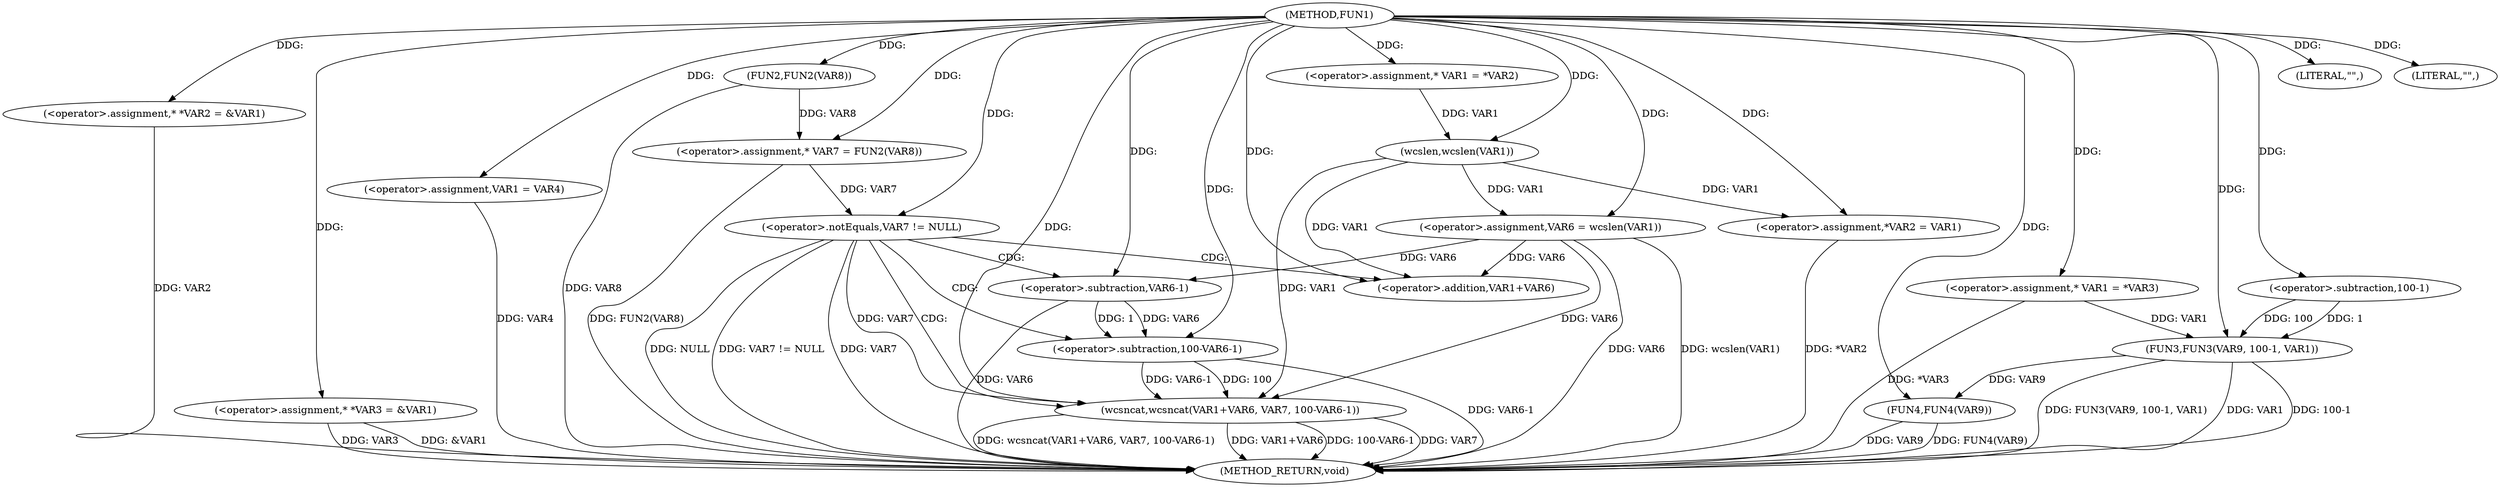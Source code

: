 digraph FUN1 {  
"1000100" [label = "(METHOD,FUN1)" ]
"1000169" [label = "(METHOD_RETURN,void)" ]
"1000104" [label = "(<operator>.assignment,* *VAR2 = &VAR1)" ]
"1000109" [label = "(<operator>.assignment,* *VAR3 = &VAR1)" ]
"1000113" [label = "(LITERAL,\"\",)" ]
"1000114" [label = "(<operator>.assignment,VAR1 = VAR4)" ]
"1000119" [label = "(<operator>.assignment,* VAR1 = *VAR2)" ]
"1000125" [label = "(<operator>.assignment,VAR6 = wcslen(VAR1))" ]
"1000127" [label = "(wcslen,wcslen(VAR1))" ]
"1000130" [label = "(<operator>.assignment,* VAR7 = FUN2(VAR8))" ]
"1000132" [label = "(FUN2,FUN2(VAR8))" ]
"1000135" [label = "(<operator>.notEquals,VAR7 != NULL)" ]
"1000139" [label = "(wcsncat,wcsncat(VAR1+VAR6, VAR7, 100-VAR6-1))" ]
"1000140" [label = "(<operator>.addition,VAR1+VAR6)" ]
"1000144" [label = "(<operator>.subtraction,100-VAR6-1)" ]
"1000146" [label = "(<operator>.subtraction,VAR6-1)" ]
"1000149" [label = "(<operator>.assignment,*VAR2 = VAR1)" ]
"1000155" [label = "(<operator>.assignment,* VAR1 = *VAR3)" ]
"1000160" [label = "(LITERAL,\"\",)" ]
"1000161" [label = "(FUN3,FUN3(VAR9, 100-1, VAR1))" ]
"1000163" [label = "(<operator>.subtraction,100-1)" ]
"1000167" [label = "(FUN4,FUN4(VAR9))" ]
  "1000155" -> "1000169"  [ label = "DDG: *VAR3"] 
  "1000104" -> "1000169"  [ label = "DDG: VAR2"] 
  "1000125" -> "1000169"  [ label = "DDG: wcslen(VAR1)"] 
  "1000132" -> "1000169"  [ label = "DDG: VAR8"] 
  "1000149" -> "1000169"  [ label = "DDG: *VAR2"] 
  "1000167" -> "1000169"  [ label = "DDG: VAR9"] 
  "1000125" -> "1000169"  [ label = "DDG: VAR6"] 
  "1000130" -> "1000169"  [ label = "DDG: FUN2(VAR8)"] 
  "1000139" -> "1000169"  [ label = "DDG: wcsncat(VAR1+VAR6, VAR7, 100-VAR6-1)"] 
  "1000161" -> "1000169"  [ label = "DDG: VAR1"] 
  "1000139" -> "1000169"  [ label = "DDG: VAR1+VAR6"] 
  "1000139" -> "1000169"  [ label = "DDG: 100-VAR6-1"] 
  "1000167" -> "1000169"  [ label = "DDG: FUN4(VAR9)"] 
  "1000135" -> "1000169"  [ label = "DDG: VAR7 != NULL"] 
  "1000109" -> "1000169"  [ label = "DDG: VAR3"] 
  "1000139" -> "1000169"  [ label = "DDG: VAR7"] 
  "1000135" -> "1000169"  [ label = "DDG: VAR7"] 
  "1000161" -> "1000169"  [ label = "DDG: 100-1"] 
  "1000144" -> "1000169"  [ label = "DDG: VAR6-1"] 
  "1000146" -> "1000169"  [ label = "DDG: VAR6"] 
  "1000114" -> "1000169"  [ label = "DDG: VAR4"] 
  "1000109" -> "1000169"  [ label = "DDG: &VAR1"] 
  "1000161" -> "1000169"  [ label = "DDG: FUN3(VAR9, 100-1, VAR1)"] 
  "1000135" -> "1000169"  [ label = "DDG: NULL"] 
  "1000100" -> "1000104"  [ label = "DDG: "] 
  "1000100" -> "1000109"  [ label = "DDG: "] 
  "1000100" -> "1000113"  [ label = "DDG: "] 
  "1000100" -> "1000114"  [ label = "DDG: "] 
  "1000100" -> "1000119"  [ label = "DDG: "] 
  "1000127" -> "1000125"  [ label = "DDG: VAR1"] 
  "1000100" -> "1000125"  [ label = "DDG: "] 
  "1000119" -> "1000127"  [ label = "DDG: VAR1"] 
  "1000100" -> "1000127"  [ label = "DDG: "] 
  "1000132" -> "1000130"  [ label = "DDG: VAR8"] 
  "1000100" -> "1000130"  [ label = "DDG: "] 
  "1000100" -> "1000132"  [ label = "DDG: "] 
  "1000130" -> "1000135"  [ label = "DDG: VAR7"] 
  "1000100" -> "1000135"  [ label = "DDG: "] 
  "1000127" -> "1000139"  [ label = "DDG: VAR1"] 
  "1000100" -> "1000139"  [ label = "DDG: "] 
  "1000125" -> "1000139"  [ label = "DDG: VAR6"] 
  "1000127" -> "1000140"  [ label = "DDG: VAR1"] 
  "1000100" -> "1000140"  [ label = "DDG: "] 
  "1000125" -> "1000140"  [ label = "DDG: VAR6"] 
  "1000135" -> "1000139"  [ label = "DDG: VAR7"] 
  "1000144" -> "1000139"  [ label = "DDG: 100"] 
  "1000144" -> "1000139"  [ label = "DDG: VAR6-1"] 
  "1000100" -> "1000144"  [ label = "DDG: "] 
  "1000146" -> "1000144"  [ label = "DDG: VAR6"] 
  "1000146" -> "1000144"  [ label = "DDG: 1"] 
  "1000100" -> "1000146"  [ label = "DDG: "] 
  "1000125" -> "1000146"  [ label = "DDG: VAR6"] 
  "1000127" -> "1000149"  [ label = "DDG: VAR1"] 
  "1000100" -> "1000149"  [ label = "DDG: "] 
  "1000100" -> "1000155"  [ label = "DDG: "] 
  "1000100" -> "1000160"  [ label = "DDG: "] 
  "1000100" -> "1000161"  [ label = "DDG: "] 
  "1000163" -> "1000161"  [ label = "DDG: 100"] 
  "1000163" -> "1000161"  [ label = "DDG: 1"] 
  "1000100" -> "1000163"  [ label = "DDG: "] 
  "1000155" -> "1000161"  [ label = "DDG: VAR1"] 
  "1000161" -> "1000167"  [ label = "DDG: VAR9"] 
  "1000100" -> "1000167"  [ label = "DDG: "] 
  "1000135" -> "1000146"  [ label = "CDG: "] 
  "1000135" -> "1000144"  [ label = "CDG: "] 
  "1000135" -> "1000139"  [ label = "CDG: "] 
  "1000135" -> "1000140"  [ label = "CDG: "] 
}
